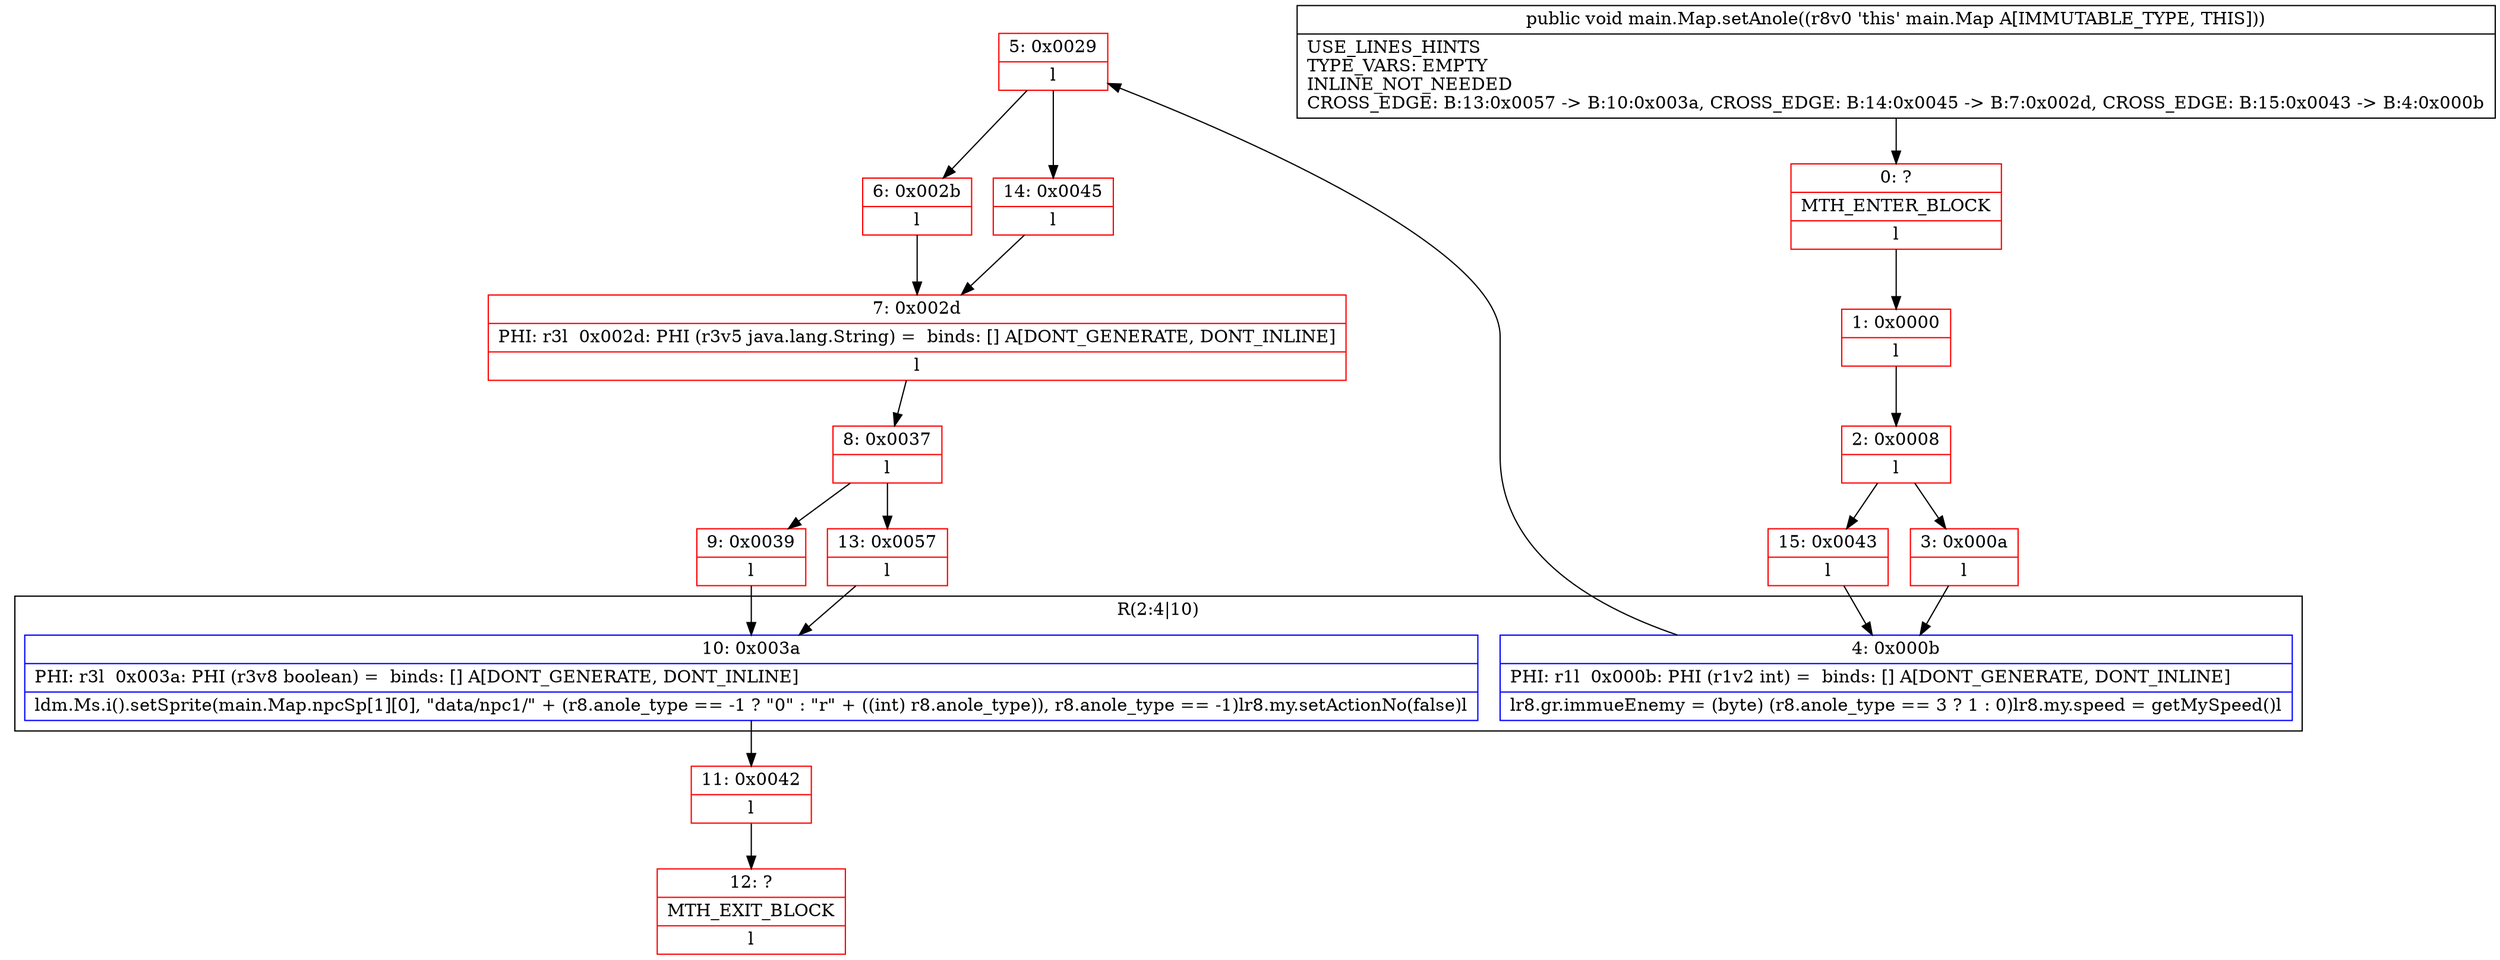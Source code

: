 digraph "CFG formain.Map.setAnole()V" {
subgraph cluster_Region_205597349 {
label = "R(2:4|10)";
node [shape=record,color=blue];
Node_4 [shape=record,label="{4\:\ 0x000b|PHI: r1l  0x000b: PHI (r1v2 int) =  binds: [] A[DONT_GENERATE, DONT_INLINE]\l|lr8.gr.immueEnemy = (byte) (r8.anole_type == 3 ? 1 : 0)lr8.my.speed = getMySpeed()l}"];
Node_10 [shape=record,label="{10\:\ 0x003a|PHI: r3l  0x003a: PHI (r3v8 boolean) =  binds: [] A[DONT_GENERATE, DONT_INLINE]\l|ldm.Ms.i().setSprite(main.Map.npcSp[1][0], \"data\/npc1\/\" + (r8.anole_type == \-1 ? \"0\" : \"r\" + ((int) r8.anole_type)), r8.anole_type == \-1)lr8.my.setActionNo(false)l}"];
}
Node_0 [shape=record,color=red,label="{0\:\ ?|MTH_ENTER_BLOCK\l|l}"];
Node_1 [shape=record,color=red,label="{1\:\ 0x0000|l}"];
Node_2 [shape=record,color=red,label="{2\:\ 0x0008|l}"];
Node_3 [shape=record,color=red,label="{3\:\ 0x000a|l}"];
Node_5 [shape=record,color=red,label="{5\:\ 0x0029|l}"];
Node_6 [shape=record,color=red,label="{6\:\ 0x002b|l}"];
Node_7 [shape=record,color=red,label="{7\:\ 0x002d|PHI: r3l  0x002d: PHI (r3v5 java.lang.String) =  binds: [] A[DONT_GENERATE, DONT_INLINE]\l|l}"];
Node_8 [shape=record,color=red,label="{8\:\ 0x0037|l}"];
Node_9 [shape=record,color=red,label="{9\:\ 0x0039|l}"];
Node_11 [shape=record,color=red,label="{11\:\ 0x0042|l}"];
Node_12 [shape=record,color=red,label="{12\:\ ?|MTH_EXIT_BLOCK\l|l}"];
Node_13 [shape=record,color=red,label="{13\:\ 0x0057|l}"];
Node_14 [shape=record,color=red,label="{14\:\ 0x0045|l}"];
Node_15 [shape=record,color=red,label="{15\:\ 0x0043|l}"];
MethodNode[shape=record,label="{public void main.Map.setAnole((r8v0 'this' main.Map A[IMMUTABLE_TYPE, THIS]))  | USE_LINES_HINTS\lTYPE_VARS: EMPTY\lINLINE_NOT_NEEDED\lCROSS_EDGE: B:13:0x0057 \-\> B:10:0x003a, CROSS_EDGE: B:14:0x0045 \-\> B:7:0x002d, CROSS_EDGE: B:15:0x0043 \-\> B:4:0x000b\l}"];
MethodNode -> Node_0;
Node_4 -> Node_5;
Node_10 -> Node_11;
Node_0 -> Node_1;
Node_1 -> Node_2;
Node_2 -> Node_3;
Node_2 -> Node_15;
Node_3 -> Node_4;
Node_5 -> Node_6;
Node_5 -> Node_14;
Node_6 -> Node_7;
Node_7 -> Node_8;
Node_8 -> Node_9;
Node_8 -> Node_13;
Node_9 -> Node_10;
Node_11 -> Node_12;
Node_13 -> Node_10;
Node_14 -> Node_7;
Node_15 -> Node_4;
}

